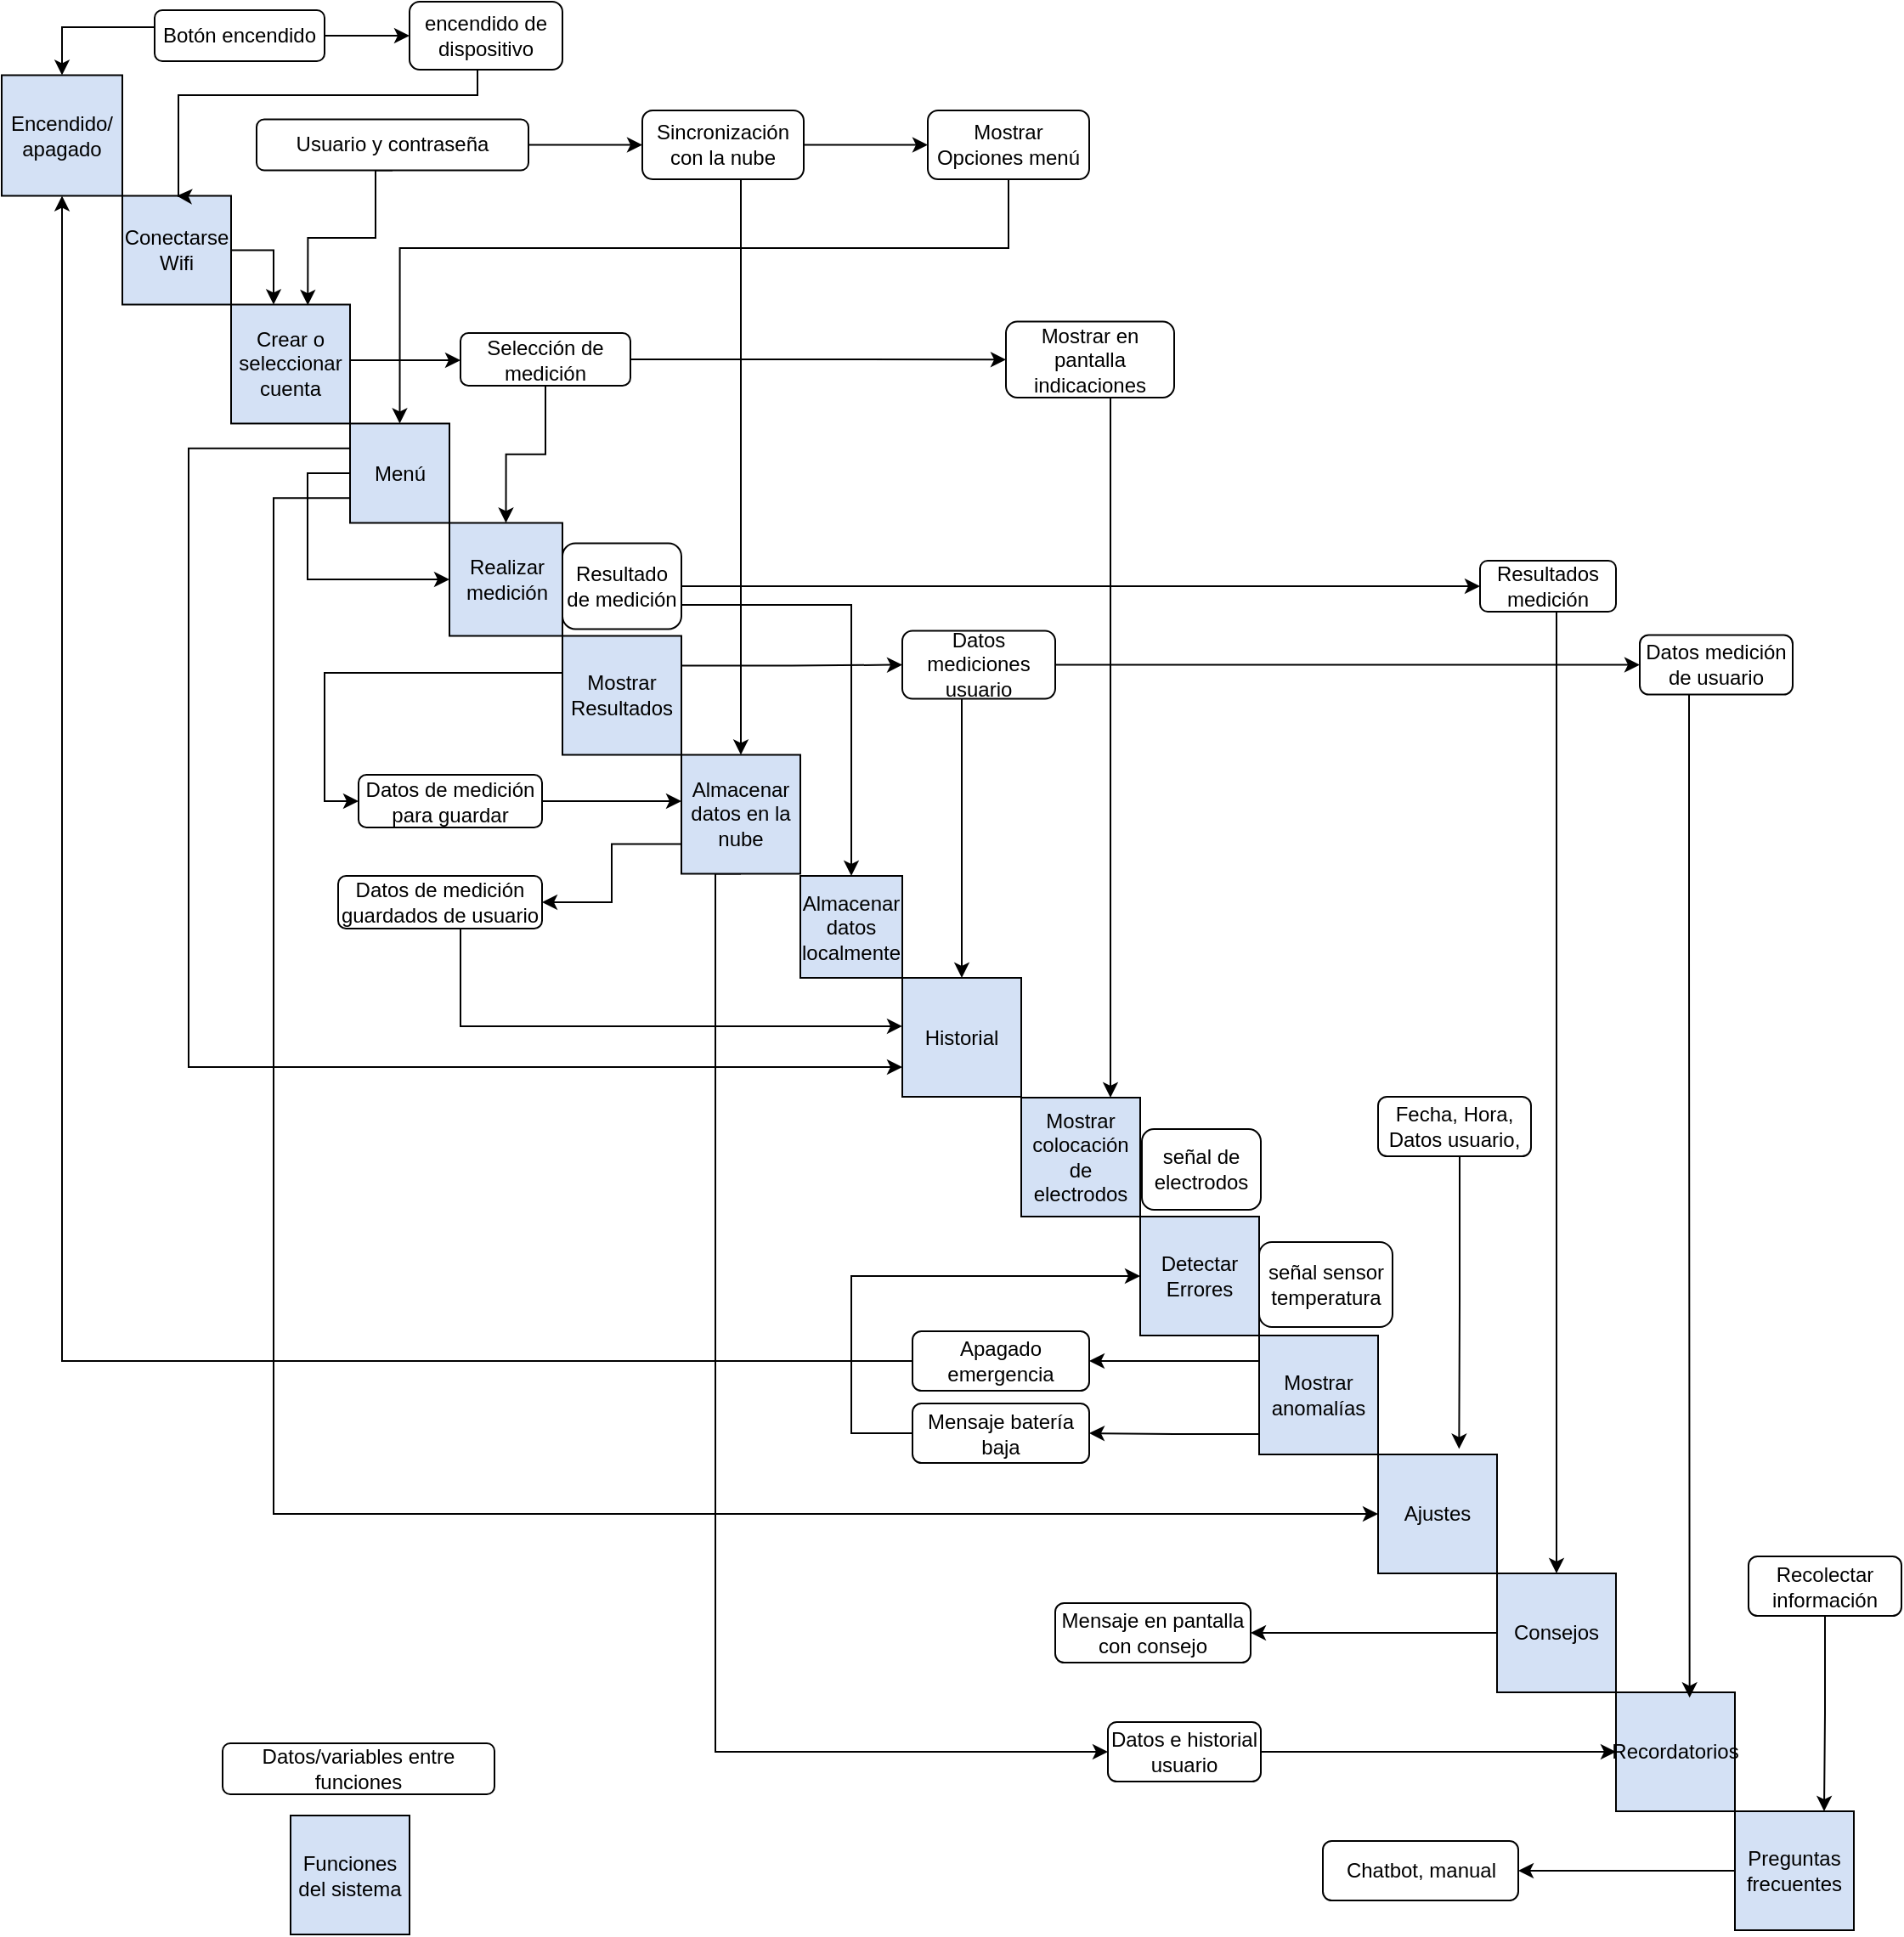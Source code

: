 <mxfile version="15.4.1" type="github">
  <diagram id="Nj07bCPPSiQxX_Wcg0r5" name="Page-1">
    <mxGraphModel dx="1304" dy="567" grid="1" gridSize="10" guides="1" tooltips="1" connect="1" arrows="1" fold="1" page="1" pageScale="1" pageWidth="827" pageHeight="1169" math="0" shadow="0">
      <root>
        <mxCell id="0" />
        <mxCell id="1" parent="0" />
        <mxCell id="GFn40_tMTBPi8Aqq6Cur-9" style="edgeStyle=orthogonalEdgeStyle;rounded=0;orthogonalLoop=1;jettySize=auto;html=1;" edge="1" parent="1" source="CXU5azMome1cHcGIRZeV-1" target="iT-QjhbkleCrby-z9CVg-7">
          <mxGeometry relative="1" as="geometry">
            <Array as="points">
              <mxPoint x="480" y="216" />
              <mxPoint x="480" y="216" />
            </Array>
          </mxGeometry>
        </mxCell>
        <mxCell id="CXU5azMome1cHcGIRZeV-1" value="Crear o seleccionar cuenta" style="whiteSpace=wrap;html=1;aspect=fixed;fillColor=#D4E1F5;" parent="1" vertex="1">
          <mxGeometry x="385" y="183.25" width="70" height="70" as="geometry" />
        </mxCell>
        <mxCell id="CXU5azMome1cHcGIRZeV-2" value="Realizar medición" style="whiteSpace=wrap;html=1;aspect=fixed;fillColor=#D4E1F5;" parent="1" vertex="1">
          <mxGeometry x="513.5" y="311.75" width="66.5" height="66.5" as="geometry" />
        </mxCell>
        <mxCell id="iT-QjhbkleCrby-z9CVg-91" style="edgeStyle=orthogonalEdgeStyle;rounded=0;orthogonalLoop=1;jettySize=auto;html=1;exitX=0;exitY=0.75;exitDx=0;exitDy=0;entryX=0;entryY=0.5;entryDx=0;entryDy=0;" parent="1" source="iT-QjhbkleCrby-z9CVg-87" target="CXU5azMome1cHcGIRZeV-5" edge="1">
          <mxGeometry relative="1" as="geometry">
            <Array as="points">
              <mxPoint x="410" y="297" />
              <mxPoint x="410" y="895" />
            </Array>
          </mxGeometry>
        </mxCell>
        <mxCell id="CXU5azMome1cHcGIRZeV-5" value="Ajustes" style="whiteSpace=wrap;html=1;aspect=fixed;fillColor=#D4E1F5;" parent="1" vertex="1">
          <mxGeometry x="1060" y="860" width="70" height="70" as="geometry" />
        </mxCell>
        <mxCell id="CXU5azMome1cHcGIRZeV-7" value="Mostrar colocación de electrodos" style="whiteSpace=wrap;html=1;aspect=fixed;fillColor=#D4E1F5;" parent="1" vertex="1">
          <mxGeometry x="850" y="650" width="70" height="70" as="geometry" />
        </mxCell>
        <mxCell id="CXU5azMome1cHcGIRZeV-8" value="Detectar Errores" style="whiteSpace=wrap;html=1;aspect=fixed;fillColor=#D4E1F5;" parent="1" vertex="1">
          <mxGeometry x="920" y="720" width="70" height="70" as="geometry" />
        </mxCell>
        <mxCell id="iT-QjhbkleCrby-z9CVg-37" style="edgeStyle=orthogonalEdgeStyle;rounded=0;orthogonalLoop=1;jettySize=auto;html=1;exitX=0;exitY=0.75;exitDx=0;exitDy=0;entryX=1;entryY=0.5;entryDx=0;entryDy=0;" parent="1" source="CXU5azMome1cHcGIRZeV-9" target="iT-QjhbkleCrby-z9CVg-35" edge="1">
          <mxGeometry relative="1" as="geometry" />
        </mxCell>
        <mxCell id="iT-QjhbkleCrby-z9CVg-70" style="edgeStyle=orthogonalEdgeStyle;rounded=0;orthogonalLoop=1;jettySize=auto;html=1;exitX=0.5;exitY=1;exitDx=0;exitDy=0;entryX=0;entryY=0.5;entryDx=0;entryDy=0;" parent="1" source="CXU5azMome1cHcGIRZeV-9" target="iT-QjhbkleCrby-z9CVg-68" edge="1">
          <mxGeometry relative="1" as="geometry">
            <Array as="points">
              <mxPoint x="670" y="518" />
              <mxPoint x="670" y="1035" />
            </Array>
          </mxGeometry>
        </mxCell>
        <mxCell id="CXU5azMome1cHcGIRZeV-9" value="Almacenar datos en la nube" style="whiteSpace=wrap;html=1;aspect=fixed;fillColor=#D4E1F5;" parent="1" vertex="1">
          <mxGeometry x="650" y="448.25" width="70" height="70" as="geometry" />
        </mxCell>
        <mxCell id="iT-QjhbkleCrby-z9CVg-61" style="edgeStyle=orthogonalEdgeStyle;rounded=0;orthogonalLoop=1;jettySize=auto;html=1;entryX=1;entryY=0.5;entryDx=0;entryDy=0;" parent="1" source="CXU5azMome1cHcGIRZeV-10" target="iT-QjhbkleCrby-z9CVg-60" edge="1">
          <mxGeometry relative="1" as="geometry">
            <Array as="points">
              <mxPoint x="970" y="805" />
              <mxPoint x="970" y="805" />
            </Array>
          </mxGeometry>
        </mxCell>
        <mxCell id="iT-QjhbkleCrby-z9CVg-94" style="edgeStyle=orthogonalEdgeStyle;rounded=0;orthogonalLoop=1;jettySize=auto;html=1;exitX=0;exitY=0.75;exitDx=0;exitDy=0;entryX=1;entryY=0.5;entryDx=0;entryDy=0;" parent="1" source="CXU5azMome1cHcGIRZeV-10" target="iT-QjhbkleCrby-z9CVg-93" edge="1">
          <mxGeometry relative="1" as="geometry">
            <Array as="points">
              <mxPoint x="990" y="848" />
              <mxPoint x="940" y="848" />
            </Array>
          </mxGeometry>
        </mxCell>
        <mxCell id="CXU5azMome1cHcGIRZeV-10" value="Mostrar anomalías" style="whiteSpace=wrap;html=1;aspect=fixed;fillColor=#D4E1F5;" parent="1" vertex="1">
          <mxGeometry x="990" y="790" width="70" height="70" as="geometry" />
        </mxCell>
        <mxCell id="iT-QjhbkleCrby-z9CVg-73" style="edgeStyle=orthogonalEdgeStyle;rounded=0;orthogonalLoop=1;jettySize=auto;html=1;" parent="1" source="CXU5azMome1cHcGIRZeV-11" target="iT-QjhbkleCrby-z9CVg-71" edge="1">
          <mxGeometry relative="1" as="geometry" />
        </mxCell>
        <mxCell id="CXU5azMome1cHcGIRZeV-11" value="Consejos" style="whiteSpace=wrap;html=1;aspect=fixed;fillColor=#D4E1F5;" parent="1" vertex="1">
          <mxGeometry x="1130" y="930" width="70" height="70" as="geometry" />
        </mxCell>
        <mxCell id="CXU5azMome1cHcGIRZeV-12" value="Recordatorios" style="whiteSpace=wrap;html=1;aspect=fixed;fillColor=#D4E1F5;" parent="1" vertex="1">
          <mxGeometry x="1200" y="1000" width="70" height="70" as="geometry" />
        </mxCell>
        <mxCell id="iT-QjhbkleCrby-z9CVg-76" style="edgeStyle=orthogonalEdgeStyle;rounded=0;orthogonalLoop=1;jettySize=auto;html=1;entryX=1;entryY=0.5;entryDx=0;entryDy=0;" parent="1" source="CXU5azMome1cHcGIRZeV-13" target="iT-QjhbkleCrby-z9CVg-74" edge="1">
          <mxGeometry relative="1" as="geometry" />
        </mxCell>
        <mxCell id="CXU5azMome1cHcGIRZeV-13" value="Preguntas frecuentes" style="whiteSpace=wrap;html=1;aspect=fixed;fillColor=#D4E1F5;" parent="1" vertex="1">
          <mxGeometry x="1270" y="1070" width="70" height="70" as="geometry" />
        </mxCell>
        <mxCell id="GFn40_tMTBPi8Aqq6Cur-4" style="edgeStyle=orthogonalEdgeStyle;rounded=0;orthogonalLoop=1;jettySize=auto;html=1;entryX=0;entryY=0.5;entryDx=0;entryDy=0;" edge="1" parent="1" source="iT-QjhbkleCrby-z9CVg-3" target="iT-QjhbkleCrby-z9CVg-83">
          <mxGeometry relative="1" as="geometry" />
        </mxCell>
        <mxCell id="GFn40_tMTBPi8Aqq6Cur-27" style="edgeStyle=orthogonalEdgeStyle;rounded=0;orthogonalLoop=1;jettySize=auto;html=1;exitX=0.5;exitY=1;exitDx=0;exitDy=0;entryX=0.645;entryY=0.005;entryDx=0;entryDy=0;entryPerimeter=0;" edge="1" parent="1" source="iT-QjhbkleCrby-z9CVg-3" target="CXU5azMome1cHcGIRZeV-1">
          <mxGeometry relative="1" as="geometry">
            <Array as="points">
              <mxPoint x="470" y="104" />
              <mxPoint x="470" y="144" />
              <mxPoint x="430" y="144" />
            </Array>
          </mxGeometry>
        </mxCell>
        <mxCell id="iT-QjhbkleCrby-z9CVg-3" value="Usuario y contraseña" style="rounded=1;whiteSpace=wrap;html=1;" parent="1" vertex="1">
          <mxGeometry x="400" y="74.25" width="160" height="30" as="geometry" />
        </mxCell>
        <mxCell id="iT-QjhbkleCrby-z9CVg-5" value="Funciones del sistema" style="whiteSpace=wrap;html=1;aspect=fixed;fillColor=#D4E1F5;" parent="1" vertex="1">
          <mxGeometry x="420" y="1072.5" width="70" height="70" as="geometry" />
        </mxCell>
        <mxCell id="iT-QjhbkleCrby-z9CVg-6" value="Datos/variables entre funciones" style="rounded=1;whiteSpace=wrap;html=1;" parent="1" vertex="1">
          <mxGeometry x="380" y="1030" width="160" height="30" as="geometry" />
        </mxCell>
        <mxCell id="iT-QjhbkleCrby-z9CVg-40" style="edgeStyle=orthogonalEdgeStyle;rounded=0;orthogonalLoop=1;jettySize=auto;html=1;entryX=0;entryY=0.5;entryDx=0;entryDy=0;" parent="1" source="iT-QjhbkleCrby-z9CVg-7" target="iT-QjhbkleCrby-z9CVg-39" edge="1">
          <mxGeometry relative="1" as="geometry" />
        </mxCell>
        <mxCell id="GFn40_tMTBPi8Aqq6Cur-10" style="edgeStyle=orthogonalEdgeStyle;rounded=0;orthogonalLoop=1;jettySize=auto;html=1;entryX=0.5;entryY=0;entryDx=0;entryDy=0;" edge="1" parent="1" source="iT-QjhbkleCrby-z9CVg-7" target="CXU5azMome1cHcGIRZeV-2">
          <mxGeometry relative="1" as="geometry" />
        </mxCell>
        <mxCell id="iT-QjhbkleCrby-z9CVg-7" value="Selección de medición" style="rounded=1;whiteSpace=wrap;html=1;" parent="1" vertex="1">
          <mxGeometry x="520" y="200" width="100" height="31" as="geometry" />
        </mxCell>
        <mxCell id="GFn40_tMTBPi8Aqq6Cur-12" style="edgeStyle=orthogonalEdgeStyle;rounded=0;orthogonalLoop=1;jettySize=auto;html=1;entryX=0.5;entryY=0;entryDx=0;entryDy=0;" edge="1" parent="1" source="iT-QjhbkleCrby-z9CVg-15" target="GFn40_tMTBPi8Aqq6Cur-2">
          <mxGeometry relative="1" as="geometry">
            <Array as="points">
              <mxPoint x="750" y="360" />
            </Array>
          </mxGeometry>
        </mxCell>
        <mxCell id="GFn40_tMTBPi8Aqq6Cur-25" style="edgeStyle=orthogonalEdgeStyle;rounded=0;orthogonalLoop=1;jettySize=auto;html=1;entryX=0;entryY=0.5;entryDx=0;entryDy=0;" edge="1" parent="1" source="iT-QjhbkleCrby-z9CVg-15" target="iT-QjhbkleCrby-z9CVg-62">
          <mxGeometry relative="1" as="geometry" />
        </mxCell>
        <mxCell id="iT-QjhbkleCrby-z9CVg-15" value="Resultado de medición" style="rounded=1;whiteSpace=wrap;html=1;" parent="1" vertex="1">
          <mxGeometry x="580" y="323.75" width="70" height="50.5" as="geometry" />
        </mxCell>
        <mxCell id="iT-QjhbkleCrby-z9CVg-66" style="edgeStyle=orthogonalEdgeStyle;rounded=0;orthogonalLoop=1;jettySize=auto;html=1;" parent="1" source="iT-QjhbkleCrby-z9CVg-19" target="iT-QjhbkleCrby-z9CVg-65" edge="1">
          <mxGeometry relative="1" as="geometry" />
        </mxCell>
        <mxCell id="iT-QjhbkleCrby-z9CVg-25" style="edgeStyle=orthogonalEdgeStyle;rounded=0;orthogonalLoop=1;jettySize=auto;html=1;exitX=1;exitY=0.25;exitDx=0;exitDy=0;entryX=0;entryY=0.5;entryDx=0;entryDy=0;" parent="1" source="CXU5azMome1cHcGIRZeV-6" target="iT-QjhbkleCrby-z9CVg-19" edge="1">
          <mxGeometry relative="1" as="geometry" />
        </mxCell>
        <mxCell id="iT-QjhbkleCrby-z9CVg-34" style="edgeStyle=orthogonalEdgeStyle;rounded=0;orthogonalLoop=1;jettySize=auto;html=1;entryX=0;entryY=0.5;entryDx=0;entryDy=0;" parent="1" target="iT-QjhbkleCrby-z9CVg-26" edge="1">
          <mxGeometry relative="1" as="geometry">
            <Array as="points">
              <mxPoint x="440" y="400" />
              <mxPoint x="440" y="476" />
            </Array>
            <mxPoint x="580" y="400" as="sourcePoint" />
          </mxGeometry>
        </mxCell>
        <mxCell id="CXU5azMome1cHcGIRZeV-6" value="Mostrar Resultados" style="whiteSpace=wrap;html=1;aspect=fixed;fillColor=#D4E1F5;" parent="1" vertex="1">
          <mxGeometry x="580" y="378.25" width="70" height="70" as="geometry" />
        </mxCell>
        <mxCell id="iT-QjhbkleCrby-z9CVg-33" style="edgeStyle=orthogonalEdgeStyle;rounded=0;orthogonalLoop=1;jettySize=auto;html=1;exitX=1;exitY=0.5;exitDx=0;exitDy=0;" parent="1" source="iT-QjhbkleCrby-z9CVg-26" target="CXU5azMome1cHcGIRZeV-9" edge="1">
          <mxGeometry relative="1" as="geometry">
            <Array as="points">
              <mxPoint x="620" y="476" />
              <mxPoint x="620" y="476" />
            </Array>
          </mxGeometry>
        </mxCell>
        <mxCell id="iT-QjhbkleCrby-z9CVg-26" value="Datos de medición para guardar" style="rounded=1;whiteSpace=wrap;html=1;" parent="1" vertex="1">
          <mxGeometry x="460" y="460" width="108" height="31" as="geometry" />
        </mxCell>
        <mxCell id="iT-QjhbkleCrby-z9CVg-38" style="edgeStyle=orthogonalEdgeStyle;rounded=0;orthogonalLoop=1;jettySize=auto;html=1;entryX=0;entryY=0.407;entryDx=0;entryDy=0;entryPerimeter=0;" parent="1" source="iT-QjhbkleCrby-z9CVg-35" target="CXU5azMome1cHcGIRZeV-4" edge="1">
          <mxGeometry relative="1" as="geometry">
            <mxPoint x="480" y="440" as="targetPoint" />
            <Array as="points">
              <mxPoint x="520" y="608" />
            </Array>
          </mxGeometry>
        </mxCell>
        <mxCell id="iT-QjhbkleCrby-z9CVg-35" value="Datos de medición guardados de usuario" style="rounded=1;whiteSpace=wrap;html=1;" parent="1" vertex="1">
          <mxGeometry x="448" y="519.5" width="120" height="31" as="geometry" />
        </mxCell>
        <mxCell id="GFn40_tMTBPi8Aqq6Cur-21" style="edgeStyle=orthogonalEdgeStyle;rounded=0;orthogonalLoop=1;jettySize=auto;html=1;entryX=0.75;entryY=0;entryDx=0;entryDy=0;" edge="1" parent="1" source="iT-QjhbkleCrby-z9CVg-39" target="CXU5azMome1cHcGIRZeV-7">
          <mxGeometry relative="1" as="geometry">
            <Array as="points">
              <mxPoint x="903" y="600" />
            </Array>
          </mxGeometry>
        </mxCell>
        <mxCell id="iT-QjhbkleCrby-z9CVg-39" value="Mostrar en pantalla indicaciones" style="rounded=1;whiteSpace=wrap;html=1;" parent="1" vertex="1">
          <mxGeometry x="841" y="193.25" width="99" height="44.75" as="geometry" />
        </mxCell>
        <mxCell id="iT-QjhbkleCrby-z9CVg-46" value="señal de electrodos" style="rounded=1;whiteSpace=wrap;html=1;" parent="1" vertex="1">
          <mxGeometry x="921" y="668.5" width="70" height="47.5" as="geometry" />
        </mxCell>
        <mxCell id="iT-QjhbkleCrby-z9CVg-48" value="señal sensor temperatura" style="rounded=1;whiteSpace=wrap;html=1;" parent="1" vertex="1">
          <mxGeometry x="990" y="735" width="78.5" height="50" as="geometry" />
        </mxCell>
        <mxCell id="iT-QjhbkleCrby-z9CVg-56" style="edgeStyle=orthogonalEdgeStyle;rounded=0;orthogonalLoop=1;jettySize=auto;html=1;entryX=0.681;entryY=-0.046;entryDx=0;entryDy=0;entryPerimeter=0;" parent="1" source="iT-QjhbkleCrby-z9CVg-55" target="CXU5azMome1cHcGIRZeV-5" edge="1">
          <mxGeometry relative="1" as="geometry">
            <Array as="points">
              <mxPoint x="1108" y="770" />
              <mxPoint x="1108" y="770" />
            </Array>
          </mxGeometry>
        </mxCell>
        <mxCell id="iT-QjhbkleCrby-z9CVg-55" value="Fecha, Hora, Datos usuario," style="rounded=1;whiteSpace=wrap;html=1;" parent="1" vertex="1">
          <mxGeometry x="1060" y="649.5" width="90" height="35" as="geometry" />
        </mxCell>
        <mxCell id="iT-QjhbkleCrby-z9CVg-82" style="edgeStyle=orthogonalEdgeStyle;rounded=0;orthogonalLoop=1;jettySize=auto;html=1;entryX=0.5;entryY=1;entryDx=0;entryDy=0;" parent="1" source="iT-QjhbkleCrby-z9CVg-60" target="iT-QjhbkleCrby-z9CVg-79" edge="1">
          <mxGeometry relative="1" as="geometry" />
        </mxCell>
        <mxCell id="iT-QjhbkleCrby-z9CVg-60" value="Apagado emergencia" style="rounded=1;whiteSpace=wrap;html=1;" parent="1" vertex="1">
          <mxGeometry x="786" y="787.5" width="104" height="35" as="geometry" />
        </mxCell>
        <mxCell id="iT-QjhbkleCrby-z9CVg-64" style="edgeStyle=orthogonalEdgeStyle;rounded=0;orthogonalLoop=1;jettySize=auto;html=1;entryX=0.5;entryY=0;entryDx=0;entryDy=0;" parent="1" source="iT-QjhbkleCrby-z9CVg-62" target="CXU5azMome1cHcGIRZeV-11" edge="1">
          <mxGeometry relative="1" as="geometry">
            <Array as="points">
              <mxPoint x="1165" y="570" />
              <mxPoint x="1165" y="570" />
            </Array>
          </mxGeometry>
        </mxCell>
        <mxCell id="iT-QjhbkleCrby-z9CVg-62" value="Resultados medición" style="rounded=1;whiteSpace=wrap;html=1;" parent="1" vertex="1">
          <mxGeometry x="1120" y="334" width="80" height="30" as="geometry" />
        </mxCell>
        <mxCell id="iT-QjhbkleCrby-z9CVg-67" style="edgeStyle=orthogonalEdgeStyle;rounded=0;orthogonalLoop=1;jettySize=auto;html=1;entryX=0.619;entryY=0.045;entryDx=0;entryDy=0;entryPerimeter=0;" parent="1" source="iT-QjhbkleCrby-z9CVg-65" target="CXU5azMome1cHcGIRZeV-12" edge="1">
          <mxGeometry relative="1" as="geometry">
            <Array as="points">
              <mxPoint x="1243" y="560" />
              <mxPoint x="1243" y="560" />
            </Array>
          </mxGeometry>
        </mxCell>
        <mxCell id="iT-QjhbkleCrby-z9CVg-65" value="Datos medición de usuario" style="rounded=1;whiteSpace=wrap;html=1;" parent="1" vertex="1">
          <mxGeometry x="1214" y="377.75" width="90" height="35" as="geometry" />
        </mxCell>
        <mxCell id="iT-QjhbkleCrby-z9CVg-69" style="edgeStyle=orthogonalEdgeStyle;rounded=0;orthogonalLoop=1;jettySize=auto;html=1;exitX=1;exitY=0.5;exitDx=0;exitDy=0;entryX=0;entryY=0.5;entryDx=0;entryDy=0;" parent="1" source="iT-QjhbkleCrby-z9CVg-68" target="CXU5azMome1cHcGIRZeV-12" edge="1">
          <mxGeometry relative="1" as="geometry" />
        </mxCell>
        <mxCell id="iT-QjhbkleCrby-z9CVg-68" value="Datos e historial usuario" style="rounded=1;whiteSpace=wrap;html=1;" parent="1" vertex="1">
          <mxGeometry x="901" y="1017.5" width="90" height="35" as="geometry" />
        </mxCell>
        <mxCell id="iT-QjhbkleCrby-z9CVg-71" value="Mensaje en pantalla con consejo" style="rounded=1;whiteSpace=wrap;html=1;" parent="1" vertex="1">
          <mxGeometry x="870" y="947.5" width="115" height="35" as="geometry" />
        </mxCell>
        <mxCell id="iT-QjhbkleCrby-z9CVg-74" value="Chatbot, manual" style="rounded=1;whiteSpace=wrap;html=1;" parent="1" vertex="1">
          <mxGeometry x="1027.5" y="1087.5" width="115" height="35" as="geometry" />
        </mxCell>
        <mxCell id="iT-QjhbkleCrby-z9CVg-78" style="edgeStyle=orthogonalEdgeStyle;rounded=0;orthogonalLoop=1;jettySize=auto;html=1;exitX=0.5;exitY=1;exitDx=0;exitDy=0;entryX=0.75;entryY=0;entryDx=0;entryDy=0;" parent="1" source="iT-QjhbkleCrby-z9CVg-77" target="CXU5azMome1cHcGIRZeV-13" edge="1">
          <mxGeometry relative="1" as="geometry" />
        </mxCell>
        <mxCell id="iT-QjhbkleCrby-z9CVg-77" value="Recolectar información" style="rounded=1;whiteSpace=wrap;html=1;" parent="1" vertex="1">
          <mxGeometry x="1278" y="920" width="90" height="35" as="geometry" />
        </mxCell>
        <mxCell id="iT-QjhbkleCrby-z9CVg-79" value="Encendido/&lt;br&gt;apagado" style="whiteSpace=wrap;html=1;aspect=fixed;fillColor=#D4E1F5;" parent="1" vertex="1">
          <mxGeometry x="250" y="48.25" width="71" height="71" as="geometry" />
        </mxCell>
        <mxCell id="iT-QjhbkleCrby-z9CVg-81" style="edgeStyle=orthogonalEdgeStyle;rounded=0;orthogonalLoop=1;jettySize=auto;html=1;entryX=0.5;entryY=0;entryDx=0;entryDy=0;" parent="1" source="iT-QjhbkleCrby-z9CVg-80" target="iT-QjhbkleCrby-z9CVg-79" edge="1">
          <mxGeometry relative="1" as="geometry">
            <Array as="points">
              <mxPoint x="285" y="20" />
            </Array>
          </mxGeometry>
        </mxCell>
        <mxCell id="iT-QjhbkleCrby-z9CVg-96" style="edgeStyle=orthogonalEdgeStyle;rounded=0;orthogonalLoop=1;jettySize=auto;html=1;entryX=0;entryY=0.5;entryDx=0;entryDy=0;" parent="1" source="iT-QjhbkleCrby-z9CVg-80" target="iT-QjhbkleCrby-z9CVg-95" edge="1">
          <mxGeometry relative="1" as="geometry" />
        </mxCell>
        <mxCell id="iT-QjhbkleCrby-z9CVg-80" value="Botón encendido" style="rounded=1;whiteSpace=wrap;html=1;" parent="1" vertex="1">
          <mxGeometry x="340" y="10" width="100" height="30" as="geometry" />
        </mxCell>
        <mxCell id="iT-QjhbkleCrby-z9CVg-100" style="edgeStyle=orthogonalEdgeStyle;rounded=0;orthogonalLoop=1;jettySize=auto;html=1;exitX=1;exitY=0.5;exitDx=0;exitDy=0;entryX=0;entryY=0.5;entryDx=0;entryDy=0;" parent="1" source="iT-QjhbkleCrby-z9CVg-83" target="iT-QjhbkleCrby-z9CVg-98" edge="1">
          <mxGeometry relative="1" as="geometry" />
        </mxCell>
        <mxCell id="GFn40_tMTBPi8Aqq6Cur-11" style="edgeStyle=orthogonalEdgeStyle;rounded=0;orthogonalLoop=1;jettySize=auto;html=1;entryX=0.5;entryY=0;entryDx=0;entryDy=0;" edge="1" parent="1" source="iT-QjhbkleCrby-z9CVg-83" target="CXU5azMome1cHcGIRZeV-9">
          <mxGeometry relative="1" as="geometry">
            <Array as="points">
              <mxPoint x="685" y="190" />
              <mxPoint x="685" y="190" />
            </Array>
          </mxGeometry>
        </mxCell>
        <mxCell id="iT-QjhbkleCrby-z9CVg-83" value="Sincronización con la nube" style="rounded=1;whiteSpace=wrap;html=1;" parent="1" vertex="1">
          <mxGeometry x="627" y="69" width="95" height="40.5" as="geometry" />
        </mxCell>
        <mxCell id="iT-QjhbkleCrby-z9CVg-90" style="edgeStyle=orthogonalEdgeStyle;rounded=0;orthogonalLoop=1;jettySize=auto;html=1;entryX=0;entryY=0.5;entryDx=0;entryDy=0;" parent="1" source="iT-QjhbkleCrby-z9CVg-87" target="CXU5azMome1cHcGIRZeV-2" edge="1">
          <mxGeometry relative="1" as="geometry">
            <Array as="points">
              <mxPoint x="430" y="283" />
              <mxPoint x="430" y="345" />
            </Array>
          </mxGeometry>
        </mxCell>
        <mxCell id="iT-QjhbkleCrby-z9CVg-92" style="edgeStyle=orthogonalEdgeStyle;rounded=0;orthogonalLoop=1;jettySize=auto;html=1;exitX=0;exitY=0.25;exitDx=0;exitDy=0;entryX=0;entryY=0.75;entryDx=0;entryDy=0;" parent="1" source="iT-QjhbkleCrby-z9CVg-87" target="CXU5azMome1cHcGIRZeV-4" edge="1">
          <mxGeometry relative="1" as="geometry">
            <Array as="points">
              <mxPoint x="360" y="268" />
              <mxPoint x="360" y="632" />
            </Array>
          </mxGeometry>
        </mxCell>
        <mxCell id="iT-QjhbkleCrby-z9CVg-87" value="Menú" style="whiteSpace=wrap;html=1;aspect=fixed;fillColor=#D4E1F5;" parent="1" vertex="1">
          <mxGeometry x="455" y="253.25" width="58.5" height="58.5" as="geometry" />
        </mxCell>
        <mxCell id="GFn40_tMTBPi8Aqq6Cur-26" value="" style="edgeStyle=orthogonalEdgeStyle;rounded=0;orthogonalLoop=1;jettySize=auto;html=1;" edge="1" parent="1" source="iT-QjhbkleCrby-z9CVg-88" target="CXU5azMome1cHcGIRZeV-1">
          <mxGeometry relative="1" as="geometry">
            <Array as="points">
              <mxPoint x="410" y="151" />
            </Array>
          </mxGeometry>
        </mxCell>
        <mxCell id="iT-QjhbkleCrby-z9CVg-88" value="Conectarse Wifi" style="whiteSpace=wrap;html=1;aspect=fixed;fillColor=#D4E1F5;" parent="1" vertex="1">
          <mxGeometry x="321" y="119.25" width="64" height="64" as="geometry" />
        </mxCell>
        <mxCell id="iT-QjhbkleCrby-z9CVg-103" style="edgeStyle=orthogonalEdgeStyle;rounded=0;orthogonalLoop=1;jettySize=auto;html=1;entryX=0;entryY=0.5;entryDx=0;entryDy=0;" parent="1" source="iT-QjhbkleCrby-z9CVg-93" target="CXU5azMome1cHcGIRZeV-8" edge="1">
          <mxGeometry relative="1" as="geometry">
            <Array as="points">
              <mxPoint x="750" y="848" />
              <mxPoint x="750" y="755" />
            </Array>
          </mxGeometry>
        </mxCell>
        <mxCell id="iT-QjhbkleCrby-z9CVg-93" value="Mensaje batería baja" style="rounded=1;whiteSpace=wrap;html=1;" parent="1" vertex="1">
          <mxGeometry x="786" y="830" width="104" height="35" as="geometry" />
        </mxCell>
        <mxCell id="iT-QjhbkleCrby-z9CVg-97" style="edgeStyle=orthogonalEdgeStyle;rounded=0;orthogonalLoop=1;jettySize=auto;html=1;entryX=0.5;entryY=0;entryDx=0;entryDy=0;" parent="1" source="iT-QjhbkleCrby-z9CVg-95" target="iT-QjhbkleCrby-z9CVg-88" edge="1">
          <mxGeometry relative="1" as="geometry">
            <Array as="points">
              <mxPoint x="530" y="60" />
              <mxPoint x="354" y="60" />
            </Array>
          </mxGeometry>
        </mxCell>
        <mxCell id="iT-QjhbkleCrby-z9CVg-95" value="encendido de dispositivo" style="rounded=1;whiteSpace=wrap;html=1;" parent="1" vertex="1">
          <mxGeometry x="490" y="5" width="90" height="40" as="geometry" />
        </mxCell>
        <mxCell id="iT-QjhbkleCrby-z9CVg-99" style="edgeStyle=orthogonalEdgeStyle;rounded=0;orthogonalLoop=1;jettySize=auto;html=1;entryX=0.5;entryY=0;entryDx=0;entryDy=0;" parent="1" source="iT-QjhbkleCrby-z9CVg-98" target="iT-QjhbkleCrby-z9CVg-87" edge="1">
          <mxGeometry relative="1" as="geometry">
            <Array as="points">
              <mxPoint x="843" y="150" />
              <mxPoint x="484" y="150" />
            </Array>
          </mxGeometry>
        </mxCell>
        <mxCell id="iT-QjhbkleCrby-z9CVg-98" value="Mostrar Opciones menú" style="rounded=1;whiteSpace=wrap;html=1;" parent="1" vertex="1">
          <mxGeometry x="795" y="69" width="95" height="40.5" as="geometry" />
        </mxCell>
        <mxCell id="CXU5azMome1cHcGIRZeV-4" value="Historial" style="whiteSpace=wrap;html=1;aspect=fixed;fillColor=#D4E1F5;" parent="1" vertex="1">
          <mxGeometry x="780" y="579.5" width="70" height="70" as="geometry" />
        </mxCell>
        <mxCell id="GFn40_tMTBPi8Aqq6Cur-2" value="Almacenar datos localmente" style="whiteSpace=wrap;html=1;aspect=fixed;fillColor=#D4E1F5;" vertex="1" parent="1">
          <mxGeometry x="720" y="519.5" width="60" height="60" as="geometry" />
        </mxCell>
        <mxCell id="GFn40_tMTBPi8Aqq6Cur-22" style="edgeStyle=orthogonalEdgeStyle;rounded=0;orthogonalLoop=1;jettySize=auto;html=1;" edge="1" parent="1" source="iT-QjhbkleCrby-z9CVg-19" target="CXU5azMome1cHcGIRZeV-4">
          <mxGeometry relative="1" as="geometry">
            <Array as="points">
              <mxPoint x="815" y="460" />
              <mxPoint x="815" y="460" />
            </Array>
          </mxGeometry>
        </mxCell>
        <mxCell id="iT-QjhbkleCrby-z9CVg-19" value="Datos mediciones usuario" style="rounded=1;whiteSpace=wrap;html=1;" parent="1" vertex="1">
          <mxGeometry x="780" y="375.25" width="90" height="40" as="geometry" />
        </mxCell>
      </root>
    </mxGraphModel>
  </diagram>
</mxfile>

